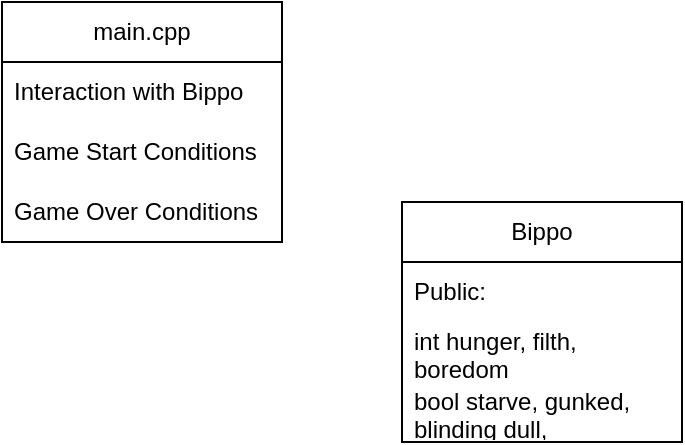 <mxfile version="24.4.3" type="github">
  <diagram name="Page-1" id="1-oc-HWqd4HJOMoKv-w6">
    <mxGraphModel dx="712" dy="670" grid="1" gridSize="10" guides="1" tooltips="1" connect="1" arrows="1" fold="1" page="1" pageScale="1" pageWidth="850" pageHeight="1100" math="0" shadow="0">
      <root>
        <mxCell id="0" />
        <mxCell id="1" parent="0" />
        <mxCell id="WaU0RdwN2tPjJVihP7DJ-1" value="main.cpp" style="swimlane;fontStyle=0;childLayout=stackLayout;horizontal=1;startSize=30;horizontalStack=0;resizeParent=1;resizeParentMax=0;resizeLast=0;collapsible=1;marginBottom=0;whiteSpace=wrap;html=1;" vertex="1" parent="1">
          <mxGeometry x="300" y="290" width="140" height="120" as="geometry" />
        </mxCell>
        <mxCell id="WaU0RdwN2tPjJVihP7DJ-2" value="Interaction with Bippo" style="text;strokeColor=none;fillColor=none;align=left;verticalAlign=middle;spacingLeft=4;spacingRight=4;overflow=hidden;points=[[0,0.5],[1,0.5]];portConstraint=eastwest;rotatable=0;whiteSpace=wrap;html=1;" vertex="1" parent="WaU0RdwN2tPjJVihP7DJ-1">
          <mxGeometry y="30" width="140" height="30" as="geometry" />
        </mxCell>
        <mxCell id="WaU0RdwN2tPjJVihP7DJ-3" value="Game Start Conditions" style="text;strokeColor=none;fillColor=none;align=left;verticalAlign=middle;spacingLeft=4;spacingRight=4;overflow=hidden;points=[[0,0.5],[1,0.5]];portConstraint=eastwest;rotatable=0;whiteSpace=wrap;html=1;" vertex="1" parent="WaU0RdwN2tPjJVihP7DJ-1">
          <mxGeometry y="60" width="140" height="30" as="geometry" />
        </mxCell>
        <mxCell id="WaU0RdwN2tPjJVihP7DJ-4" value="Game Over Conditions" style="text;strokeColor=none;fillColor=none;align=left;verticalAlign=middle;spacingLeft=4;spacingRight=4;overflow=hidden;points=[[0,0.5],[1,0.5]];portConstraint=eastwest;rotatable=0;whiteSpace=wrap;html=1;" vertex="1" parent="WaU0RdwN2tPjJVihP7DJ-1">
          <mxGeometry y="90" width="140" height="30" as="geometry" />
        </mxCell>
        <mxCell id="WaU0RdwN2tPjJVihP7DJ-5" value="Bippo" style="swimlane;fontStyle=0;childLayout=stackLayout;horizontal=1;startSize=30;horizontalStack=0;resizeParent=1;resizeParentMax=0;resizeLast=0;collapsible=1;marginBottom=0;whiteSpace=wrap;html=1;" vertex="1" parent="1">
          <mxGeometry x="500" y="390" width="140" height="120" as="geometry" />
        </mxCell>
        <mxCell id="WaU0RdwN2tPjJVihP7DJ-6" value="Public:" style="text;strokeColor=none;fillColor=none;align=left;verticalAlign=middle;spacingLeft=4;spacingRight=4;overflow=hidden;points=[[0,0.5],[1,0.5]];portConstraint=eastwest;rotatable=0;whiteSpace=wrap;html=1;" vertex="1" parent="WaU0RdwN2tPjJVihP7DJ-5">
          <mxGeometry y="30" width="140" height="30" as="geometry" />
        </mxCell>
        <mxCell id="WaU0RdwN2tPjJVihP7DJ-7" value="int hunger, filth, boredom" style="text;strokeColor=none;fillColor=none;align=left;verticalAlign=middle;spacingLeft=4;spacingRight=4;overflow=hidden;points=[[0,0.5],[1,0.5]];portConstraint=eastwest;rotatable=0;whiteSpace=wrap;html=1;" vertex="1" parent="WaU0RdwN2tPjJVihP7DJ-5">
          <mxGeometry y="60" width="140" height="30" as="geometry" />
        </mxCell>
        <mxCell id="WaU0RdwN2tPjJVihP7DJ-8" value="bool starve, gunked, blinding dull, overexcited" style="text;strokeColor=none;fillColor=none;align=left;verticalAlign=middle;spacingLeft=4;spacingRight=4;overflow=hidden;points=[[0,0.5],[1,0.5]];portConstraint=eastwest;rotatable=0;whiteSpace=wrap;html=1;" vertex="1" parent="WaU0RdwN2tPjJVihP7DJ-5">
          <mxGeometry y="90" width="140" height="30" as="geometry" />
        </mxCell>
      </root>
    </mxGraphModel>
  </diagram>
</mxfile>
